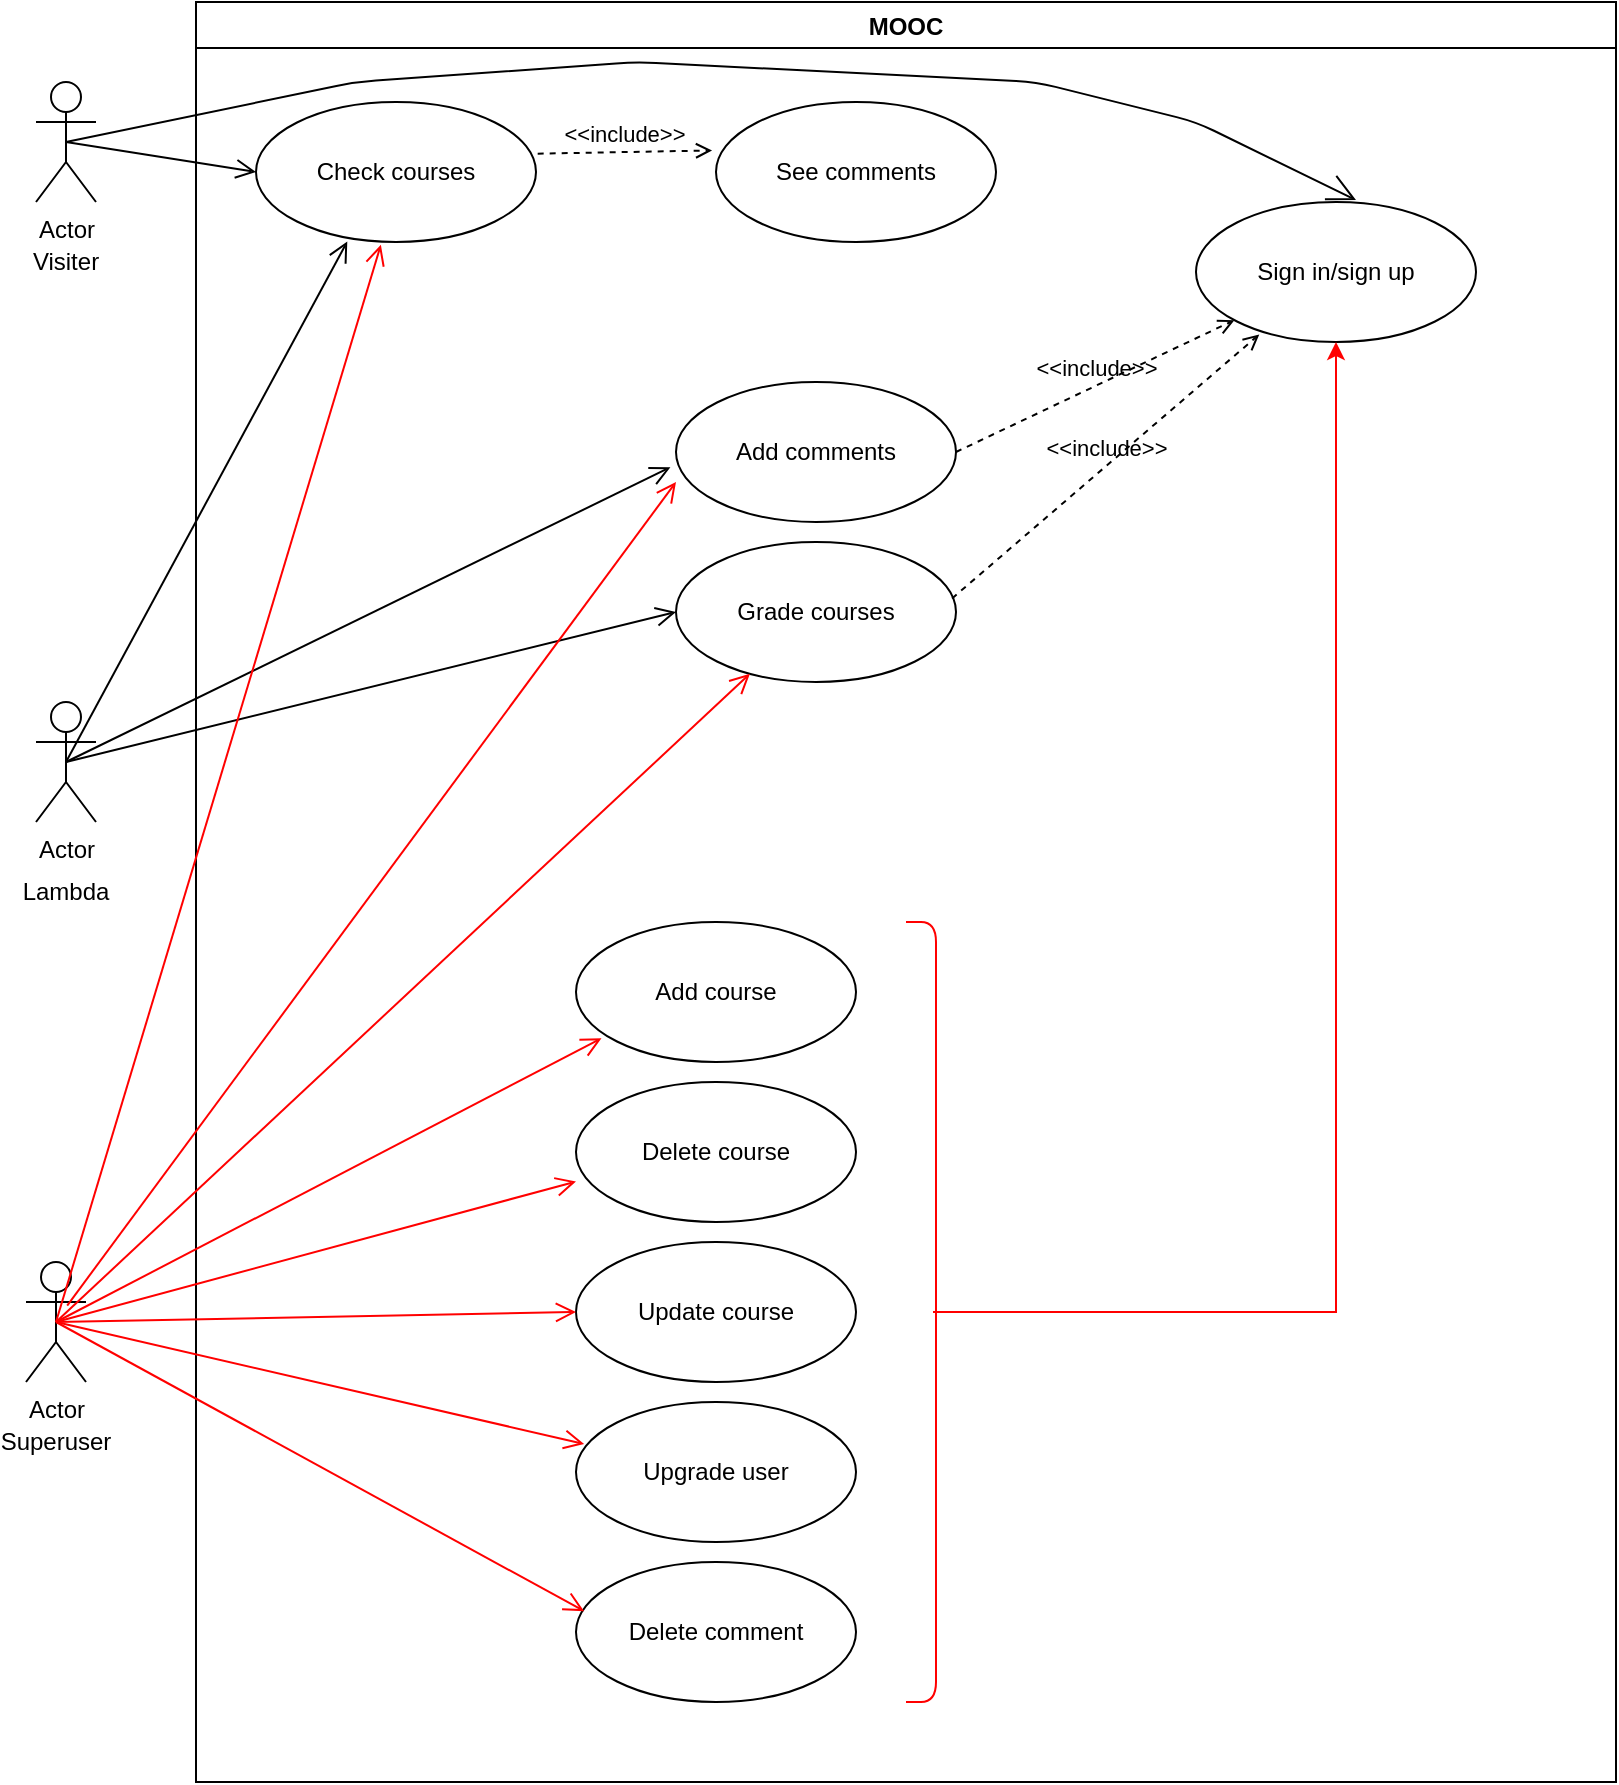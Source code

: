 <mxfile version="14.6.13" type="device"><diagram name="Page-1" id="e7e014a7-5840-1c2e-5031-d8a46d1fe8dd"><mxGraphModel dx="1024" dy="592" grid="1" gridSize="10" guides="1" tooltips="1" connect="1" arrows="1" fold="1" page="1" pageScale="1" pageWidth="1169" pageHeight="826" background="#ffffff" math="0" shadow="0"><root><mxCell id="0"/><mxCell id="1" parent="0"/><mxCell id="YJxdWwkj5n3jGa7YThdU-42" value="Actor" style="shape=umlActor;verticalLabelPosition=bottom;verticalAlign=top;html=1;" parent="1" vertex="1"><mxGeometry x="150" y="70" width="30" height="60" as="geometry"/></mxCell><mxCell id="YJxdWwkj5n3jGa7YThdU-43" value="Actor" style="shape=umlActor;verticalLabelPosition=bottom;verticalAlign=top;html=1;" parent="1" vertex="1"><mxGeometry x="150" y="380" width="30" height="60" as="geometry"/></mxCell><mxCell id="YJxdWwkj5n3jGa7YThdU-44" value="Actor" style="shape=umlActor;verticalLabelPosition=bottom;verticalAlign=top;html=1;" parent="1" vertex="1"><mxGeometry x="145" y="660" width="30" height="60" as="geometry"/></mxCell><mxCell id="YJxdWwkj5n3jGa7YThdU-46" value="MOOC" style="swimlane;" parent="1" vertex="1"><mxGeometry x="230" y="30" width="710" height="890" as="geometry"/></mxCell><mxCell id="YJxdWwkj5n3jGa7YThdU-51" value="Check courses" style="ellipse;whiteSpace=wrap;html=1;" parent="YJxdWwkj5n3jGa7YThdU-46" vertex="1"><mxGeometry x="30" y="50" width="140" height="70" as="geometry"/></mxCell><mxCell id="YJxdWwkj5n3jGa7YThdU-52" value="See comments" style="ellipse;whiteSpace=wrap;html=1;" parent="YJxdWwkj5n3jGa7YThdU-46" vertex="1"><mxGeometry x="260" y="50" width="140" height="70" as="geometry"/></mxCell><mxCell id="YJxdWwkj5n3jGa7YThdU-53" value="Add comments" style="ellipse;whiteSpace=wrap;html=1;" parent="YJxdWwkj5n3jGa7YThdU-46" vertex="1"><mxGeometry x="240" y="190" width="140" height="70" as="geometry"/></mxCell><mxCell id="YJxdWwkj5n3jGa7YThdU-54" value="Grade courses" style="ellipse;whiteSpace=wrap;html=1;" parent="YJxdWwkj5n3jGa7YThdU-46" vertex="1"><mxGeometry x="240" y="270" width="140" height="70" as="geometry"/></mxCell><mxCell id="YJxdWwkj5n3jGa7YThdU-55" value="Sign in/sign up" style="ellipse;whiteSpace=wrap;html=1;" parent="YJxdWwkj5n3jGa7YThdU-46" vertex="1"><mxGeometry x="500" y="100" width="140" height="70" as="geometry"/></mxCell><mxCell id="YJxdWwkj5n3jGa7YThdU-57" value="Delete course" style="ellipse;whiteSpace=wrap;html=1;" parent="YJxdWwkj5n3jGa7YThdU-46" vertex="1"><mxGeometry x="190" y="540" width="140" height="70" as="geometry"/></mxCell><mxCell id="YJxdWwkj5n3jGa7YThdU-58" value="Upgrade user" style="ellipse;whiteSpace=wrap;html=1;" parent="YJxdWwkj5n3jGa7YThdU-46" vertex="1"><mxGeometry x="190" y="700" width="140" height="70" as="geometry"/></mxCell><mxCell id="YJxdWwkj5n3jGa7YThdU-59" value="Add course" style="ellipse;whiteSpace=wrap;html=1;" parent="YJxdWwkj5n3jGa7YThdU-46" vertex="1"><mxGeometry x="190" y="460" width="140" height="70" as="geometry"/></mxCell><mxCell id="YJxdWwkj5n3jGa7YThdU-60" value="Delete comment" style="ellipse;whiteSpace=wrap;html=1;" parent="YJxdWwkj5n3jGa7YThdU-46" vertex="1"><mxGeometry x="190" y="780" width="140" height="70" as="geometry"/></mxCell><mxCell id="YJxdWwkj5n3jGa7YThdU-56" value="Update course" style="ellipse;whiteSpace=wrap;html=1;" parent="YJxdWwkj5n3jGa7YThdU-46" vertex="1"><mxGeometry x="190" y="620" width="140" height="70" as="geometry"/></mxCell><mxCell id="YJxdWwkj5n3jGa7YThdU-73" value="&amp;lt;&amp;lt;include&amp;gt;&amp;gt;" style="html=1;verticalAlign=bottom;labelBackgroundColor=none;endArrow=open;endFill=0;dashed=1;exitX=1;exitY=0.5;exitDx=0;exitDy=0;" parent="YJxdWwkj5n3jGa7YThdU-46" source="YJxdWwkj5n3jGa7YThdU-53" target="YJxdWwkj5n3jGa7YThdU-55" edge="1"><mxGeometry width="160" relative="1" as="geometry"><mxPoint x="210" y="380" as="sourcePoint"/><mxPoint x="370" y="380" as="targetPoint"/></mxGeometry></mxCell><mxCell id="YJxdWwkj5n3jGa7YThdU-74" value="&amp;lt;&amp;lt;include&amp;gt;&amp;gt;" style="html=1;verticalAlign=bottom;labelBackgroundColor=none;endArrow=open;endFill=0;dashed=1;exitX=0.986;exitY=0.403;exitDx=0;exitDy=0;exitPerimeter=0;entryX=0.226;entryY=0.946;entryDx=0;entryDy=0;entryPerimeter=0;" parent="YJxdWwkj5n3jGa7YThdU-46" source="YJxdWwkj5n3jGa7YThdU-54" target="YJxdWwkj5n3jGa7YThdU-55" edge="1"><mxGeometry width="160" relative="1" as="geometry"><mxPoint x="210" y="380" as="sourcePoint"/><mxPoint x="370" y="380" as="targetPoint"/></mxGeometry></mxCell><mxCell id="YJxdWwkj5n3jGa7YThdU-75" value="&amp;lt;&amp;lt;include&amp;gt;&amp;gt;" style="html=1;verticalAlign=bottom;labelBackgroundColor=none;endArrow=open;endFill=0;dashed=1;exitX=1.006;exitY=0.369;exitDx=0;exitDy=0;exitPerimeter=0;entryX=-0.014;entryY=0.346;entryDx=0;entryDy=0;entryPerimeter=0;" parent="YJxdWwkj5n3jGa7YThdU-46" source="YJxdWwkj5n3jGa7YThdU-51" target="YJxdWwkj5n3jGa7YThdU-52" edge="1"><mxGeometry width="160" relative="1" as="geometry"><mxPoint x="210" y="280" as="sourcePoint"/><mxPoint x="370" y="280" as="targetPoint"/></mxGeometry></mxCell><mxCell id="YJxdWwkj5n3jGa7YThdU-48" value="Visiter" style="text;html=1;strokeColor=none;fillColor=none;align=center;verticalAlign=middle;whiteSpace=wrap;rounded=0;" parent="1" vertex="1"><mxGeometry x="145" y="150" width="40" height="20" as="geometry"/></mxCell><mxCell id="YJxdWwkj5n3jGa7YThdU-49" value="Lambda" style="text;html=1;strokeColor=none;fillColor=none;align=center;verticalAlign=middle;whiteSpace=wrap;rounded=0;" parent="1" vertex="1"><mxGeometry x="145" y="465" width="40" height="20" as="geometry"/></mxCell><mxCell id="YJxdWwkj5n3jGa7YThdU-50" value="Superuser" style="text;html=1;strokeColor=none;fillColor=none;align=center;verticalAlign=middle;whiteSpace=wrap;rounded=0;" parent="1" vertex="1"><mxGeometry x="140" y="740" width="40" height="20" as="geometry"/></mxCell><mxCell id="YJxdWwkj5n3jGa7YThdU-69" value="" style="endArrow=open;endFill=1;endSize=12;html=1;exitX=0.5;exitY=0.5;exitDx=0;exitDy=0;exitPerimeter=0;" parent="1" source="YJxdWwkj5n3jGa7YThdU-42" edge="1"><mxGeometry width="160" relative="1" as="geometry"><mxPoint x="440" y="210" as="sourcePoint"/><mxPoint x="810" y="129" as="targetPoint"/><Array as="points"><mxPoint x="310" y="70"/><mxPoint x="450" y="60"/><mxPoint x="650" y="70"/><mxPoint x="730" y="90"/></Array></mxGeometry></mxCell><mxCell id="YJxdWwkj5n3jGa7YThdU-76" value="" style="endArrow=open;startArrow=none;endFill=0;startFill=0;endSize=8;html=1;verticalAlign=bottom;labelBackgroundColor=none;strokeWidth=1;exitX=0.5;exitY=0.5;exitDx=0;exitDy=0;exitPerimeter=0;entryX=0;entryY=0.5;entryDx=0;entryDy=0;" parent="1" source="YJxdWwkj5n3jGa7YThdU-42" target="YJxdWwkj5n3jGa7YThdU-51" edge="1"><mxGeometry width="160" relative="1" as="geometry"><mxPoint x="440" y="310" as="sourcePoint"/><mxPoint x="600" y="310" as="targetPoint"/></mxGeometry></mxCell><mxCell id="YJxdWwkj5n3jGa7YThdU-79" value="" style="endArrow=open;startArrow=none;endFill=0;startFill=0;endSize=8;html=1;verticalAlign=bottom;labelBackgroundColor=none;strokeWidth=1;exitX=0.5;exitY=0.5;exitDx=0;exitDy=0;exitPerimeter=0;entryX=0.326;entryY=0.997;entryDx=0;entryDy=0;entryPerimeter=0;" parent="1" source="YJxdWwkj5n3jGa7YThdU-43" target="YJxdWwkj5n3jGa7YThdU-51" edge="1"><mxGeometry width="160" relative="1" as="geometry"><mxPoint x="440" y="410" as="sourcePoint"/><mxPoint x="600" y="410" as="targetPoint"/></mxGeometry></mxCell><mxCell id="YJxdWwkj5n3jGa7YThdU-80" value="" style="endArrow=open;startArrow=none;endFill=0;startFill=0;endSize=8;html=1;verticalAlign=bottom;labelBackgroundColor=none;strokeWidth=1;exitX=0.5;exitY=0.5;exitDx=0;exitDy=0;exitPerimeter=0;entryX=-0.02;entryY=0.609;entryDx=0;entryDy=0;entryPerimeter=0;" parent="1" source="YJxdWwkj5n3jGa7YThdU-43" target="YJxdWwkj5n3jGa7YThdU-53" edge="1"><mxGeometry width="160" relative="1" as="geometry"><mxPoint x="440" y="410" as="sourcePoint"/><mxPoint x="600" y="410" as="targetPoint"/></mxGeometry></mxCell><mxCell id="YJxdWwkj5n3jGa7YThdU-81" value="" style="endArrow=open;startArrow=none;endFill=0;startFill=0;endSize=8;html=1;verticalAlign=bottom;labelBackgroundColor=none;strokeWidth=1;exitX=0.5;exitY=0.5;exitDx=0;exitDy=0;exitPerimeter=0;entryX=0;entryY=0.5;entryDx=0;entryDy=0;" parent="1" source="YJxdWwkj5n3jGa7YThdU-43" target="YJxdWwkj5n3jGa7YThdU-54" edge="1"><mxGeometry width="160" relative="1" as="geometry"><mxPoint x="440" y="310" as="sourcePoint"/><mxPoint x="600" y="310" as="targetPoint"/></mxGeometry></mxCell><mxCell id="YJxdWwkj5n3jGa7YThdU-82" value="" style="endArrow=open;startArrow=none;endFill=0;startFill=0;endSize=8;html=1;verticalAlign=bottom;labelBackgroundColor=none;strokeWidth=1;entryX=0.446;entryY=1.02;entryDx=0;entryDy=0;entryPerimeter=0;strokeColor=#FF0000;" parent="1" target="YJxdWwkj5n3jGa7YThdU-51" edge="1"><mxGeometry width="160" relative="1" as="geometry"><mxPoint x="160" y="690" as="sourcePoint"/><mxPoint x="600" y="410" as="targetPoint"/></mxGeometry></mxCell><mxCell id="YJxdWwkj5n3jGa7YThdU-83" value="" style="endArrow=open;startArrow=none;endFill=0;startFill=0;endSize=8;html=1;verticalAlign=bottom;labelBackgroundColor=none;strokeWidth=1;exitX=0.687;exitY=0.363;exitDx=0;exitDy=0;exitPerimeter=0;strokeColor=#FF0000;" parent="1" source="YJxdWwkj5n3jGa7YThdU-44" edge="1"><mxGeometry width="160" relative="1" as="geometry"><mxPoint x="440" y="410" as="sourcePoint"/><mxPoint x="470" y="270" as="targetPoint"/></mxGeometry></mxCell><mxCell id="YJxdWwkj5n3jGa7YThdU-84" value="" style="endArrow=open;startArrow=none;endFill=0;startFill=0;endSize=8;html=1;verticalAlign=bottom;labelBackgroundColor=none;strokeWidth=1;exitX=0.5;exitY=0.5;exitDx=0;exitDy=0;exitPerimeter=0;strokeColor=#FF0000;" parent="1" source="YJxdWwkj5n3jGa7YThdU-44" target="YJxdWwkj5n3jGa7YThdU-54" edge="1"><mxGeometry width="160" relative="1" as="geometry"><mxPoint x="440" y="410" as="sourcePoint"/><mxPoint x="600" y="410" as="targetPoint"/></mxGeometry></mxCell><mxCell id="YJxdWwkj5n3jGa7YThdU-85" value="" style="endArrow=open;startArrow=none;endFill=0;startFill=0;endSize=8;html=1;verticalAlign=bottom;labelBackgroundColor=none;strokeWidth=1;entryX=0.091;entryY=0.831;entryDx=0;entryDy=0;entryPerimeter=0;strokeColor=#FF0000;" parent="1" target="YJxdWwkj5n3jGa7YThdU-59" edge="1"><mxGeometry width="160" relative="1" as="geometry"><mxPoint x="160" y="690" as="sourcePoint"/><mxPoint x="600" y="510" as="targetPoint"/></mxGeometry></mxCell><mxCell id="YJxdWwkj5n3jGa7YThdU-86" value="" style="endArrow=open;startArrow=none;endFill=0;startFill=0;endSize=8;html=1;verticalAlign=bottom;labelBackgroundColor=none;strokeWidth=1;entryX=0;entryY=0.711;entryDx=0;entryDy=0;entryPerimeter=0;strokeColor=#FF0000;" parent="1" target="YJxdWwkj5n3jGa7YThdU-57" edge="1"><mxGeometry width="160" relative="1" as="geometry"><mxPoint x="160" y="690" as="sourcePoint"/><mxPoint x="600" y="710" as="targetPoint"/></mxGeometry></mxCell><mxCell id="YJxdWwkj5n3jGa7YThdU-87" value="" style="endArrow=open;startArrow=none;endFill=0;startFill=0;endSize=8;html=1;verticalAlign=bottom;labelBackgroundColor=none;strokeWidth=1;exitX=0.5;exitY=0.5;exitDx=0;exitDy=0;exitPerimeter=0;entryX=0;entryY=0.5;entryDx=0;entryDy=0;strokeColor=#FF0000;" parent="1" source="YJxdWwkj5n3jGa7YThdU-44" target="YJxdWwkj5n3jGa7YThdU-56" edge="1"><mxGeometry width="160" relative="1" as="geometry"><mxPoint x="440" y="710" as="sourcePoint"/><mxPoint x="600" y="710" as="targetPoint"/></mxGeometry></mxCell><mxCell id="YJxdWwkj5n3jGa7YThdU-88" value="" style="endArrow=open;startArrow=none;endFill=0;startFill=0;endSize=8;html=1;verticalAlign=bottom;labelBackgroundColor=none;strokeWidth=1;exitX=0.5;exitY=0.5;exitDx=0;exitDy=0;exitPerimeter=0;entryX=0.029;entryY=0.3;entryDx=0;entryDy=0;entryPerimeter=0;strokeColor=#FF0000;" parent="1" source="YJxdWwkj5n3jGa7YThdU-44" target="YJxdWwkj5n3jGa7YThdU-58" edge="1"><mxGeometry width="160" relative="1" as="geometry"><mxPoint x="440" y="710" as="sourcePoint"/><mxPoint x="600" y="710" as="targetPoint"/></mxGeometry></mxCell><mxCell id="YJxdWwkj5n3jGa7YThdU-89" value="" style="endArrow=open;startArrow=none;endFill=0;startFill=0;endSize=8;html=1;verticalAlign=bottom;labelBackgroundColor=none;strokeWidth=1;entryX=0.029;entryY=0.351;entryDx=0;entryDy=0;entryPerimeter=0;strokeColor=#FF0000;" parent="1" target="YJxdWwkj5n3jGa7YThdU-60" edge="1"><mxGeometry width="160" relative="1" as="geometry"><mxPoint x="160" y="690" as="sourcePoint"/><mxPoint x="600" y="710" as="targetPoint"/></mxGeometry></mxCell><mxCell id="6uoJ1Mvc3PuALFNE_OZ--1" style="edgeStyle=orthogonalEdgeStyle;rounded=0;orthogonalLoop=1;jettySize=auto;html=1;exitX=0.1;exitY=0.5;exitDx=0;exitDy=0;exitPerimeter=0;entryX=0.5;entryY=1;entryDx=0;entryDy=0;strokeColor=#FF0000;" edge="1" parent="1" source="YJxdWwkj5n3jGa7YThdU-91" target="YJxdWwkj5n3jGa7YThdU-55"><mxGeometry relative="1" as="geometry"/></mxCell><mxCell id="YJxdWwkj5n3jGa7YThdU-91" value="" style="shape=curlyBracket;whiteSpace=wrap;html=1;rounded=1;flipH=1;size=0;strokeColor=#FF0000;" parent="1" vertex="1"><mxGeometry x="585" y="490" width="15" height="390" as="geometry"/></mxCell></root></mxGraphModel></diagram></mxfile>